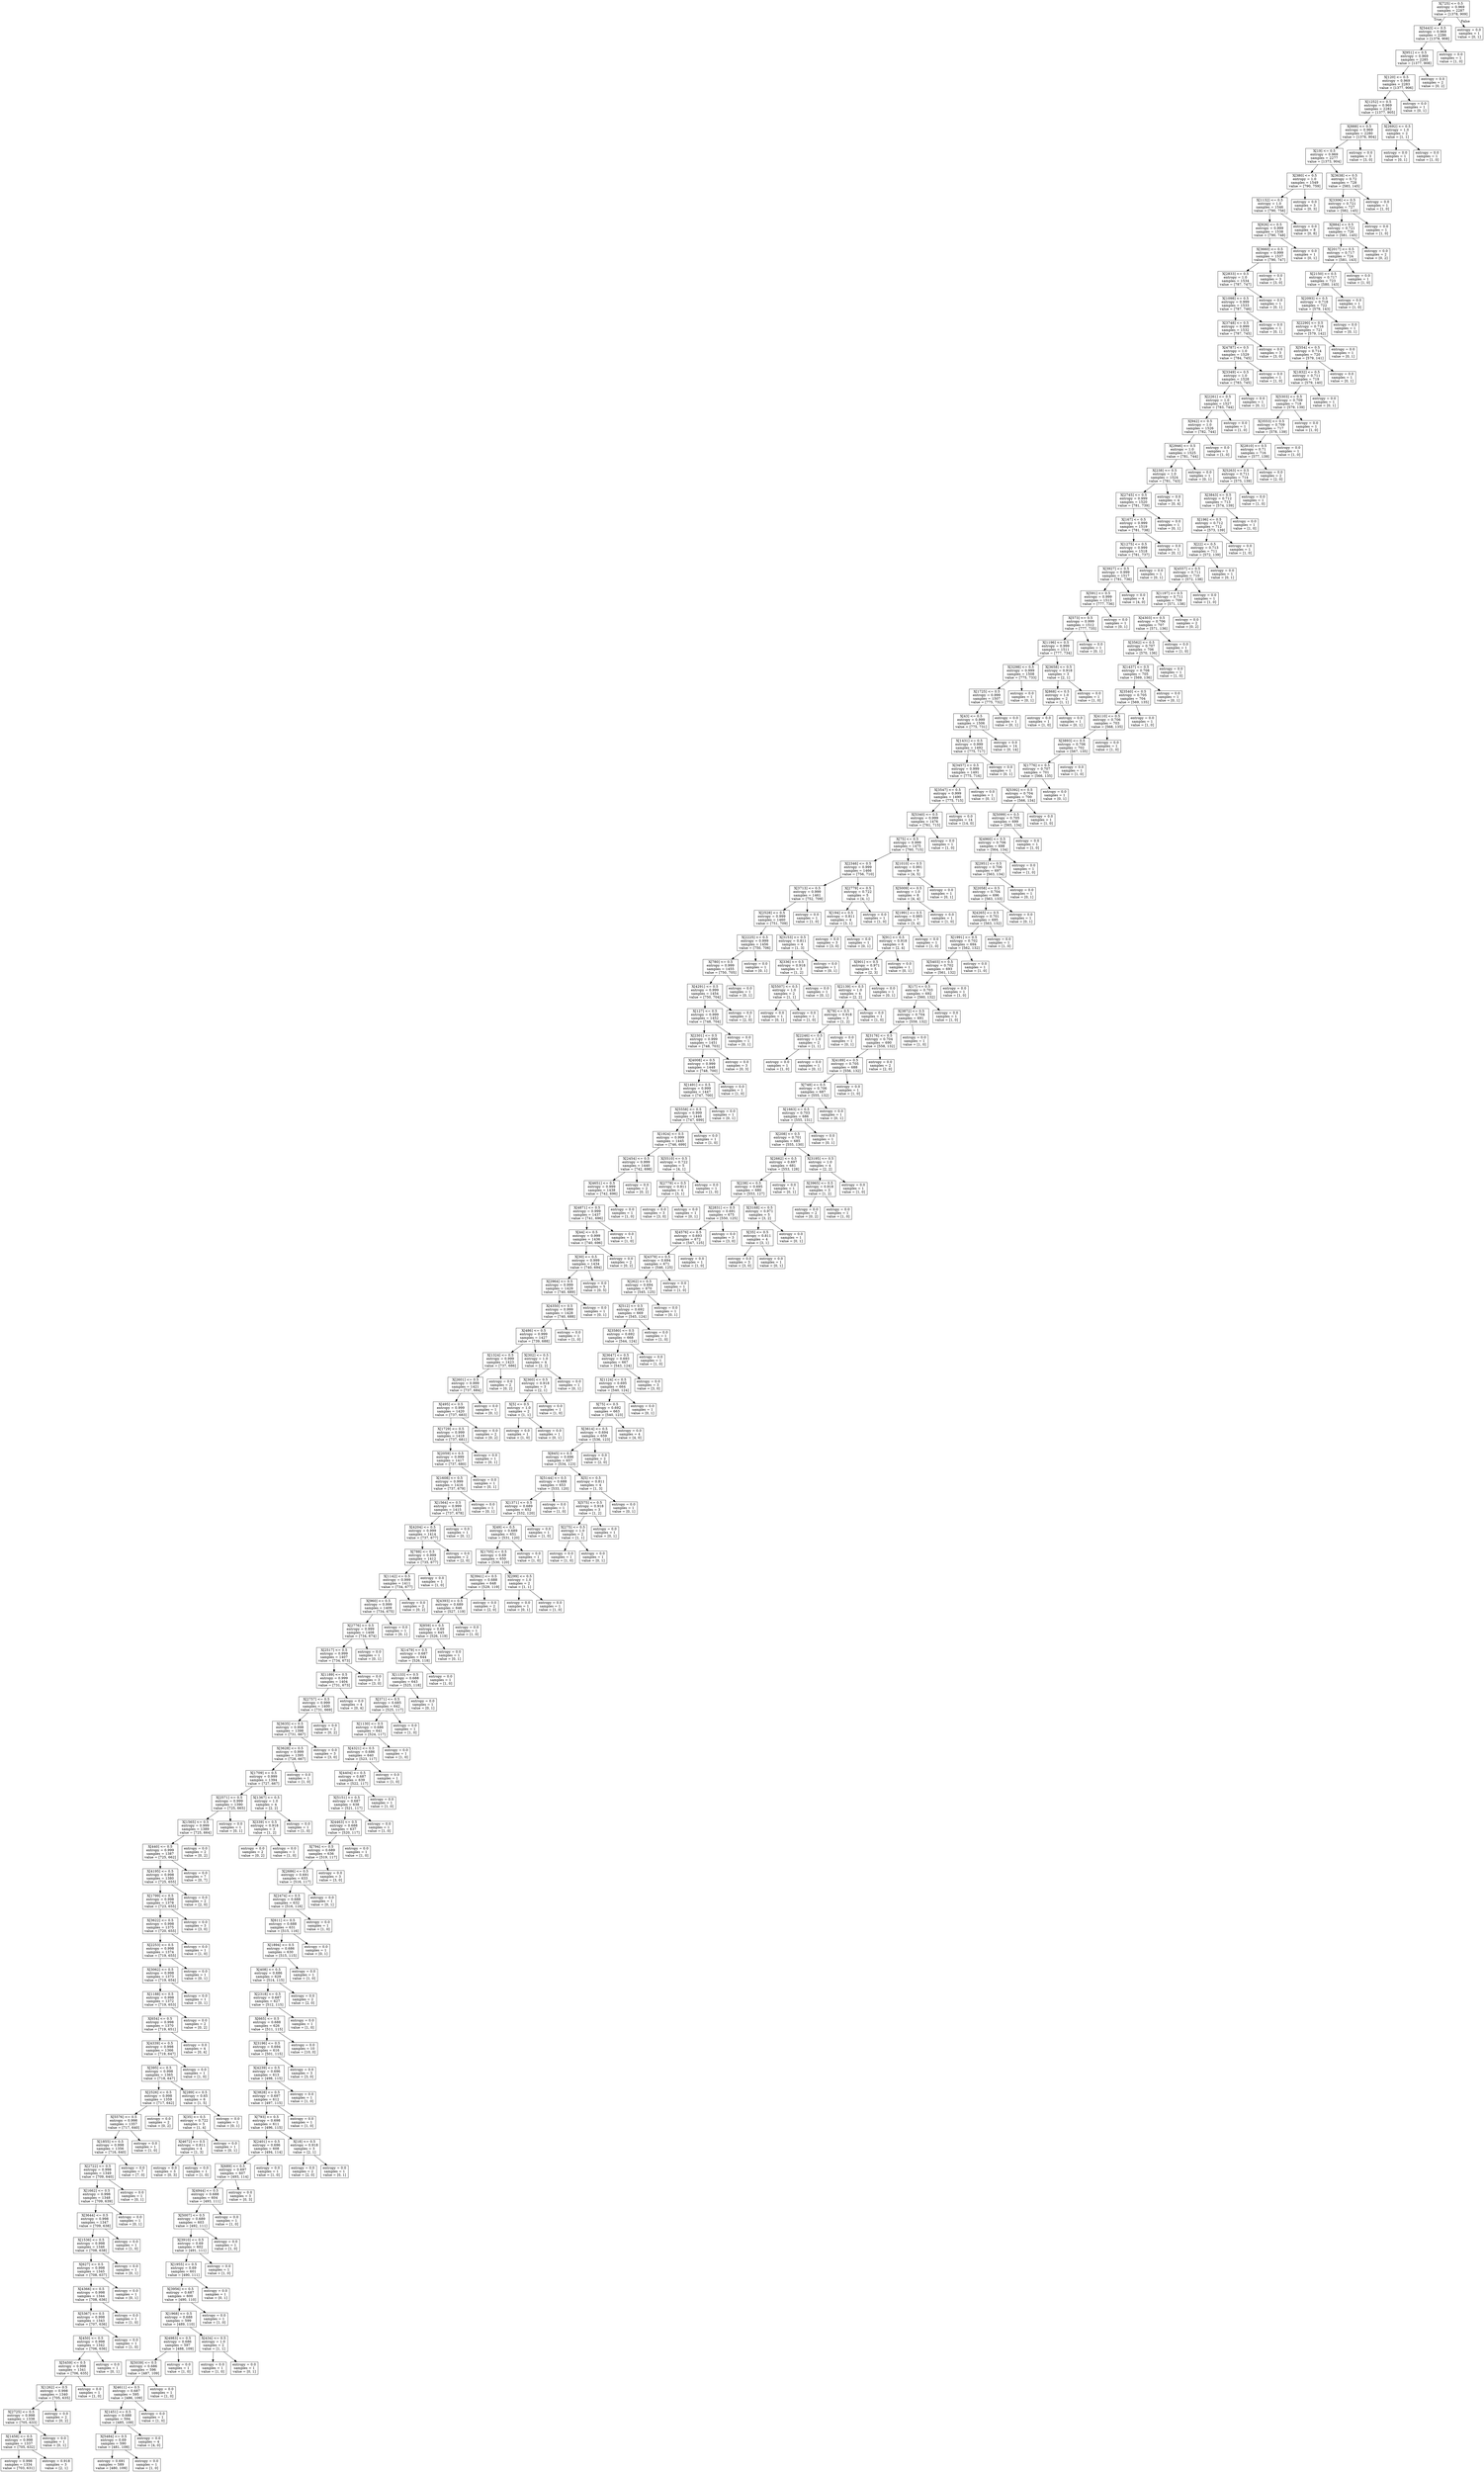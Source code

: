 digraph Tree {
node [shape=box] ;
0 [label="X[725] <= 0.5\nentropy = 0.969\nsamples = 2287\nvalue = [1378, 909]"] ;
1 [label="X[5443] <= 0.5\nentropy = 0.969\nsamples = 2286\nvalue = [1378, 908]"] ;
0 -> 1 [labeldistance=2.5, labelangle=45, headlabel="True"] ;
2 [label="X[951] <= 0.5\nentropy = 0.969\nsamples = 2285\nvalue = [1377, 908]"] ;
1 -> 2 ;
3 [label="X[120] <= 0.5\nentropy = 0.969\nsamples = 2283\nvalue = [1377, 906]"] ;
2 -> 3 ;
4 [label="X[1252] <= 0.5\nentropy = 0.969\nsamples = 2282\nvalue = [1377, 905]"] ;
3 -> 4 ;
5 [label="X[888] <= 0.5\nentropy = 0.969\nsamples = 2280\nvalue = [1376, 904]"] ;
4 -> 5 ;
6 [label="X[19] <= 0.5\nentropy = 0.969\nsamples = 2277\nvalue = [1373, 904]"] ;
5 -> 6 ;
7 [label="X[380] <= 0.5\nentropy = 1.0\nsamples = 1549\nvalue = [790, 759]"] ;
6 -> 7 ;
8 [label="X[1132] <= 0.5\nentropy = 1.0\nsamples = 1546\nvalue = [790, 756]"] ;
7 -> 8 ;
9 [label="X[926] <= 0.5\nentropy = 0.999\nsamples = 1538\nvalue = [790, 748]"] ;
8 -> 9 ;
10 [label="X[3660] <= 0.5\nentropy = 0.999\nsamples = 1537\nvalue = [790, 747]"] ;
9 -> 10 ;
11 [label="X[2833] <= 0.5\nentropy = 1.0\nsamples = 1534\nvalue = [787, 747]"] ;
10 -> 11 ;
12 [label="X[1098] <= 0.5\nentropy = 0.999\nsamples = 1533\nvalue = [787, 746]"] ;
11 -> 12 ;
13 [label="X[3748] <= 0.5\nentropy = 0.999\nsamples = 1532\nvalue = [787, 745]"] ;
12 -> 13 ;
14 [label="X[4787] <= 0.5\nentropy = 1.0\nsamples = 1529\nvalue = [784, 745]"] ;
13 -> 14 ;
15 [label="X[3349] <= 0.5\nentropy = 1.0\nsamples = 1528\nvalue = [783, 745]"] ;
14 -> 15 ;
16 [label="X[2261] <= 0.5\nentropy = 1.0\nsamples = 1527\nvalue = [783, 744]"] ;
15 -> 16 ;
17 [label="X[942] <= 0.5\nentropy = 1.0\nsamples = 1526\nvalue = [782, 744]"] ;
16 -> 17 ;
18 [label="X[2946] <= 0.5\nentropy = 1.0\nsamples = 1525\nvalue = [781, 744]"] ;
17 -> 18 ;
19 [label="X[238] <= 0.5\nentropy = 1.0\nsamples = 1524\nvalue = [781, 743]"] ;
18 -> 19 ;
20 [label="X[2745] <= 0.5\nentropy = 0.999\nsamples = 1520\nvalue = [781, 739]"] ;
19 -> 20 ;
21 [label="X[167] <= 0.5\nentropy = 0.999\nsamples = 1519\nvalue = [781, 738]"] ;
20 -> 21 ;
22 [label="X[1275] <= 0.5\nentropy = 0.999\nsamples = 1518\nvalue = [781, 737]"] ;
21 -> 22 ;
23 [label="X[3927] <= 0.5\nentropy = 0.999\nsamples = 1517\nvalue = [781, 736]"] ;
22 -> 23 ;
24 [label="X[591] <= 0.5\nentropy = 0.999\nsamples = 1513\nvalue = [777, 736]"] ;
23 -> 24 ;
25 [label="X[573] <= 0.5\nentropy = 0.999\nsamples = 1512\nvalue = [777, 735]"] ;
24 -> 25 ;
26 [label="X[1196] <= 0.5\nentropy = 0.999\nsamples = 1511\nvalue = [777, 734]"] ;
25 -> 26 ;
27 [label="X[3298] <= 0.5\nentropy = 0.999\nsamples = 1508\nvalue = [775, 733]"] ;
26 -> 27 ;
28 [label="X[1725] <= 0.5\nentropy = 0.999\nsamples = 1507\nvalue = [775, 732]"] ;
27 -> 28 ;
29 [label="X[43] <= 0.5\nentropy = 0.999\nsamples = 1506\nvalue = [775, 731]"] ;
28 -> 29 ;
30 [label="X[1431] <= 0.5\nentropy = 0.999\nsamples = 1492\nvalue = [775, 717]"] ;
29 -> 30 ;
31 [label="X[3457] <= 0.5\nentropy = 0.999\nsamples = 1491\nvalue = [775, 716]"] ;
30 -> 31 ;
32 [label="X[3547] <= 0.5\nentropy = 0.999\nsamples = 1490\nvalue = [775, 715]"] ;
31 -> 32 ;
33 [label="X[5340] <= 0.5\nentropy = 0.999\nsamples = 1476\nvalue = [761, 715]"] ;
32 -> 33 ;
34 [label="X[75] <= 0.5\nentropy = 0.999\nsamples = 1475\nvalue = [760, 715]"] ;
33 -> 34 ;
35 [label="X[2346] <= 0.5\nentropy = 0.999\nsamples = 1466\nvalue = [756, 710]"] ;
34 -> 35 ;
36 [label="X[3713] <= 0.5\nentropy = 0.999\nsamples = 1461\nvalue = [752, 709]"] ;
35 -> 36 ;
37 [label="X[2528] <= 0.5\nentropy = 0.999\nsamples = 1460\nvalue = [751, 709]"] ;
36 -> 37 ;
38 [label="X[2225] <= 0.5\nentropy = 0.999\nsamples = 1456\nvalue = [750, 706]"] ;
37 -> 38 ;
39 [label="X[780] <= 0.5\nentropy = 0.999\nsamples = 1455\nvalue = [750, 705]"] ;
38 -> 39 ;
40 [label="X[4291] <= 0.5\nentropy = 0.999\nsamples = 1454\nvalue = [750, 704]"] ;
39 -> 40 ;
41 [label="X[127] <= 0.5\nentropy = 0.999\nsamples = 1452\nvalue = [748, 704]"] ;
40 -> 41 ;
42 [label="X[2301] <= 0.5\nentropy = 0.999\nsamples = 1451\nvalue = [748, 703]"] ;
41 -> 42 ;
43 [label="X[4008] <= 0.5\nentropy = 0.999\nsamples = 1448\nvalue = [748, 700]"] ;
42 -> 43 ;
44 [label="X[1491] <= 0.5\nentropy = 0.999\nsamples = 1447\nvalue = [747, 700]"] ;
43 -> 44 ;
45 [label="X[5558] <= 0.5\nentropy = 0.999\nsamples = 1446\nvalue = [747, 699]"] ;
44 -> 45 ;
46 [label="X[1924] <= 0.5\nentropy = 0.999\nsamples = 1445\nvalue = [746, 699]"] ;
45 -> 46 ;
47 [label="X[2454] <= 0.5\nentropy = 0.999\nsamples = 1440\nvalue = [742, 698]"] ;
46 -> 47 ;
48 [label="X[4651] <= 0.5\nentropy = 0.999\nsamples = 1438\nvalue = [742, 696]"] ;
47 -> 48 ;
49 [label="X[4871] <= 0.5\nentropy = 0.999\nsamples = 1437\nvalue = [741, 696]"] ;
48 -> 49 ;
50 [label="X[44] <= 0.5\nentropy = 0.999\nsamples = 1436\nvalue = [740, 696]"] ;
49 -> 50 ;
51 [label="X[30] <= 0.5\nentropy = 0.999\nsamples = 1434\nvalue = [740, 694]"] ;
50 -> 51 ;
52 [label="X[2964] <= 0.5\nentropy = 0.999\nsamples = 1429\nvalue = [740, 689]"] ;
51 -> 52 ;
53 [label="X[4350] <= 0.5\nentropy = 0.999\nsamples = 1428\nvalue = [740, 688]"] ;
52 -> 53 ;
54 [label="X[486] <= 0.5\nentropy = 0.999\nsamples = 1427\nvalue = [739, 688]"] ;
53 -> 54 ;
55 [label="X[1324] <= 0.5\nentropy = 0.999\nsamples = 1423\nvalue = [737, 686]"] ;
54 -> 55 ;
56 [label="X[2601] <= 0.5\nentropy = 0.999\nsamples = 1421\nvalue = [737, 684]"] ;
55 -> 56 ;
57 [label="X[495] <= 0.5\nentropy = 0.999\nsamples = 1420\nvalue = [737, 683]"] ;
56 -> 57 ;
58 [label="X[1729] <= 0.5\nentropy = 0.999\nsamples = 1418\nvalue = [737, 681]"] ;
57 -> 58 ;
59 [label="X[2059] <= 0.5\nentropy = 0.999\nsamples = 1417\nvalue = [737, 680]"] ;
58 -> 59 ;
60 [label="X[1608] <= 0.5\nentropy = 0.999\nsamples = 1416\nvalue = [737, 679]"] ;
59 -> 60 ;
61 [label="X[1564] <= 0.5\nentropy = 0.999\nsamples = 1415\nvalue = [737, 678]"] ;
60 -> 61 ;
62 [label="X[4204] <= 0.5\nentropy = 0.999\nsamples = 1414\nvalue = [737, 677]"] ;
61 -> 62 ;
63 [label="X[788] <= 0.5\nentropy = 0.999\nsamples = 1412\nvalue = [735, 677]"] ;
62 -> 63 ;
64 [label="X[1142] <= 0.5\nentropy = 0.999\nsamples = 1411\nvalue = [734, 677]"] ;
63 -> 64 ;
65 [label="X[960] <= 0.5\nentropy = 0.999\nsamples = 1409\nvalue = [734, 675]"] ;
64 -> 65 ;
66 [label="X[2776] <= 0.5\nentropy = 0.999\nsamples = 1408\nvalue = [734, 674]"] ;
65 -> 66 ;
67 [label="X[2517] <= 0.5\nentropy = 0.999\nsamples = 1407\nvalue = [734, 673]"] ;
66 -> 67 ;
68 [label="X[1189] <= 0.5\nentropy = 0.999\nsamples = 1404\nvalue = [731, 673]"] ;
67 -> 68 ;
69 [label="X[2757] <= 0.5\nentropy = 0.999\nsamples = 1400\nvalue = [731, 669]"] ;
68 -> 69 ;
70 [label="X[3635] <= 0.5\nentropy = 0.998\nsamples = 1398\nvalue = [731, 667]"] ;
69 -> 70 ;
71 [label="X[3628] <= 0.5\nentropy = 0.999\nsamples = 1395\nvalue = [728, 667]"] ;
70 -> 71 ;
72 [label="X[1709] <= 0.5\nentropy = 0.999\nsamples = 1394\nvalue = [727, 667]"] ;
71 -> 72 ;
73 [label="X[2571] <= 0.5\nentropy = 0.999\nsamples = 1390\nvalue = [725, 665]"] ;
72 -> 73 ;
74 [label="X[1565] <= 0.5\nentropy = 0.999\nsamples = 1389\nvalue = [725, 664]"] ;
73 -> 74 ;
75 [label="X[440] <= 0.5\nentropy = 0.999\nsamples = 1387\nvalue = [725, 662]"] ;
74 -> 75 ;
76 [label="X[4195] <= 0.5\nentropy = 0.998\nsamples = 1380\nvalue = [725, 655]"] ;
75 -> 76 ;
77 [label="X[1799] <= 0.5\nentropy = 0.998\nsamples = 1378\nvalue = [723, 655]"] ;
76 -> 77 ;
78 [label="X[3622] <= 0.5\nentropy = 0.998\nsamples = 1375\nvalue = [720, 655]"] ;
77 -> 78 ;
79 [label="X[2253] <= 0.5\nentropy = 0.998\nsamples = 1374\nvalue = [719, 655]"] ;
78 -> 79 ;
80 [label="X[3062] <= 0.5\nentropy = 0.998\nsamples = 1373\nvalue = [719, 654]"] ;
79 -> 80 ;
81 [label="X[1188] <= 0.5\nentropy = 0.998\nsamples = 1372\nvalue = [719, 653]"] ;
80 -> 81 ;
82 [label="X[654] <= 0.5\nentropy = 0.998\nsamples = 1370\nvalue = [719, 651]"] ;
81 -> 82 ;
83 [label="X[4339] <= 0.5\nentropy = 0.998\nsamples = 1366\nvalue = [719, 647]"] ;
82 -> 83 ;
84 [label="X[395] <= 0.5\nentropy = 0.998\nsamples = 1365\nvalue = [718, 647]"] ;
83 -> 84 ;
85 [label="X[2526] <= 0.5\nentropy = 0.998\nsamples = 1359\nvalue = [717, 642]"] ;
84 -> 85 ;
86 [label="X[5576] <= 0.5\nentropy = 0.998\nsamples = 1357\nvalue = [717, 640]"] ;
85 -> 86 ;
87 [label="X[1855] <= 0.5\nentropy = 0.998\nsamples = 1356\nvalue = [716, 640]"] ;
86 -> 87 ;
88 [label="X[2722] <= 0.5\nentropy = 0.998\nsamples = 1349\nvalue = [709, 640]"] ;
87 -> 88 ;
89 [label="X[1662] <= 0.5\nentropy = 0.998\nsamples = 1348\nvalue = [709, 639]"] ;
88 -> 89 ;
90 [label="X[3644] <= 0.5\nentropy = 0.998\nsamples = 1347\nvalue = [709, 638]"] ;
89 -> 90 ;
91 [label="X[1536] <= 0.5\nentropy = 0.998\nsamples = 1346\nvalue = [708, 638]"] ;
90 -> 91 ;
92 [label="X[627] <= 0.5\nentropy = 0.998\nsamples = 1345\nvalue = [708, 637]"] ;
91 -> 92 ;
93 [label="X[4366] <= 0.5\nentropy = 0.998\nsamples = 1344\nvalue = [708, 636]"] ;
92 -> 93 ;
94 [label="X[5367] <= 0.5\nentropy = 0.998\nsamples = 1343\nvalue = [707, 636]"] ;
93 -> 94 ;
95 [label="X[450] <= 0.5\nentropy = 0.998\nsamples = 1342\nvalue = [706, 636]"] ;
94 -> 95 ;
96 [label="X[5459] <= 0.5\nentropy = 0.998\nsamples = 1341\nvalue = [706, 635]"] ;
95 -> 96 ;
97 [label="X[1262] <= 0.5\nentropy = 0.998\nsamples = 1340\nvalue = [705, 635]"] ;
96 -> 97 ;
98 [label="X[2725] <= 0.5\nentropy = 0.998\nsamples = 1338\nvalue = [705, 633]"] ;
97 -> 98 ;
99 [label="X[1458] <= 0.5\nentropy = 0.998\nsamples = 1337\nvalue = [705, 632]"] ;
98 -> 99 ;
100 [label="entropy = 0.998\nsamples = 1334\nvalue = [703, 631]"] ;
99 -> 100 ;
101 [label="entropy = 0.918\nsamples = 3\nvalue = [2, 1]"] ;
99 -> 101 ;
102 [label="entropy = 0.0\nsamples = 1\nvalue = [0, 1]"] ;
98 -> 102 ;
103 [label="entropy = 0.0\nsamples = 2\nvalue = [0, 2]"] ;
97 -> 103 ;
104 [label="entropy = 0.0\nsamples = 1\nvalue = [1, 0]"] ;
96 -> 104 ;
105 [label="entropy = 0.0\nsamples = 1\nvalue = [0, 1]"] ;
95 -> 105 ;
106 [label="entropy = 0.0\nsamples = 1\nvalue = [1, 0]"] ;
94 -> 106 ;
107 [label="entropy = 0.0\nsamples = 1\nvalue = [1, 0]"] ;
93 -> 107 ;
108 [label="entropy = 0.0\nsamples = 1\nvalue = [0, 1]"] ;
92 -> 108 ;
109 [label="entropy = 0.0\nsamples = 1\nvalue = [0, 1]"] ;
91 -> 109 ;
110 [label="entropy = 0.0\nsamples = 1\nvalue = [1, 0]"] ;
90 -> 110 ;
111 [label="entropy = 0.0\nsamples = 1\nvalue = [0, 1]"] ;
89 -> 111 ;
112 [label="entropy = 0.0\nsamples = 1\nvalue = [0, 1]"] ;
88 -> 112 ;
113 [label="entropy = 0.0\nsamples = 7\nvalue = [7, 0]"] ;
87 -> 113 ;
114 [label="entropy = 0.0\nsamples = 1\nvalue = [1, 0]"] ;
86 -> 114 ;
115 [label="entropy = 0.0\nsamples = 2\nvalue = [0, 2]"] ;
85 -> 115 ;
116 [label="X[289] <= 0.5\nentropy = 0.65\nsamples = 6\nvalue = [1, 5]"] ;
84 -> 116 ;
117 [label="X[35] <= 0.5\nentropy = 0.722\nsamples = 5\nvalue = [1, 4]"] ;
116 -> 117 ;
118 [label="X[4672] <= 0.5\nentropy = 0.811\nsamples = 4\nvalue = [1, 3]"] ;
117 -> 118 ;
119 [label="entropy = 0.0\nsamples = 3\nvalue = [0, 3]"] ;
118 -> 119 ;
120 [label="entropy = 0.0\nsamples = 1\nvalue = [1, 0]"] ;
118 -> 120 ;
121 [label="entropy = 0.0\nsamples = 1\nvalue = [0, 1]"] ;
117 -> 121 ;
122 [label="entropy = 0.0\nsamples = 1\nvalue = [0, 1]"] ;
116 -> 122 ;
123 [label="entropy = 0.0\nsamples = 1\nvalue = [1, 0]"] ;
83 -> 123 ;
124 [label="entropy = 0.0\nsamples = 4\nvalue = [0, 4]"] ;
82 -> 124 ;
125 [label="entropy = 0.0\nsamples = 2\nvalue = [0, 2]"] ;
81 -> 125 ;
126 [label="entropy = 0.0\nsamples = 1\nvalue = [0, 1]"] ;
80 -> 126 ;
127 [label="entropy = 0.0\nsamples = 1\nvalue = [0, 1]"] ;
79 -> 127 ;
128 [label="entropy = 0.0\nsamples = 1\nvalue = [1, 0]"] ;
78 -> 128 ;
129 [label="entropy = 0.0\nsamples = 3\nvalue = [3, 0]"] ;
77 -> 129 ;
130 [label="entropy = 0.0\nsamples = 2\nvalue = [2, 0]"] ;
76 -> 130 ;
131 [label="entropy = 0.0\nsamples = 7\nvalue = [0, 7]"] ;
75 -> 131 ;
132 [label="entropy = 0.0\nsamples = 2\nvalue = [0, 2]"] ;
74 -> 132 ;
133 [label="entropy = 0.0\nsamples = 1\nvalue = [0, 1]"] ;
73 -> 133 ;
134 [label="X[1367] <= 0.5\nentropy = 1.0\nsamples = 4\nvalue = [2, 2]"] ;
72 -> 134 ;
135 [label="X[339] <= 0.5\nentropy = 0.918\nsamples = 3\nvalue = [1, 2]"] ;
134 -> 135 ;
136 [label="entropy = 0.0\nsamples = 2\nvalue = [0, 2]"] ;
135 -> 136 ;
137 [label="entropy = 0.0\nsamples = 1\nvalue = [1, 0]"] ;
135 -> 137 ;
138 [label="entropy = 0.0\nsamples = 1\nvalue = [1, 0]"] ;
134 -> 138 ;
139 [label="entropy = 0.0\nsamples = 1\nvalue = [1, 0]"] ;
71 -> 139 ;
140 [label="entropy = 0.0\nsamples = 3\nvalue = [3, 0]"] ;
70 -> 140 ;
141 [label="entropy = 0.0\nsamples = 2\nvalue = [0, 2]"] ;
69 -> 141 ;
142 [label="entropy = 0.0\nsamples = 4\nvalue = [0, 4]"] ;
68 -> 142 ;
143 [label="entropy = 0.0\nsamples = 3\nvalue = [3, 0]"] ;
67 -> 143 ;
144 [label="entropy = 0.0\nsamples = 1\nvalue = [0, 1]"] ;
66 -> 144 ;
145 [label="entropy = 0.0\nsamples = 1\nvalue = [0, 1]"] ;
65 -> 145 ;
146 [label="entropy = 0.0\nsamples = 2\nvalue = [0, 2]"] ;
64 -> 146 ;
147 [label="entropy = 0.0\nsamples = 1\nvalue = [1, 0]"] ;
63 -> 147 ;
148 [label="entropy = 0.0\nsamples = 2\nvalue = [2, 0]"] ;
62 -> 148 ;
149 [label="entropy = 0.0\nsamples = 1\nvalue = [0, 1]"] ;
61 -> 149 ;
150 [label="entropy = 0.0\nsamples = 1\nvalue = [0, 1]"] ;
60 -> 150 ;
151 [label="entropy = 0.0\nsamples = 1\nvalue = [0, 1]"] ;
59 -> 151 ;
152 [label="entropy = 0.0\nsamples = 1\nvalue = [0, 1]"] ;
58 -> 152 ;
153 [label="entropy = 0.0\nsamples = 2\nvalue = [0, 2]"] ;
57 -> 153 ;
154 [label="entropy = 0.0\nsamples = 1\nvalue = [0, 1]"] ;
56 -> 154 ;
155 [label="entropy = 0.0\nsamples = 2\nvalue = [0, 2]"] ;
55 -> 155 ;
156 [label="X[302] <= 0.5\nentropy = 1.0\nsamples = 4\nvalue = [2, 2]"] ;
54 -> 156 ;
157 [label="X[360] <= 0.5\nentropy = 0.918\nsamples = 3\nvalue = [2, 1]"] ;
156 -> 157 ;
158 [label="X[5] <= 0.5\nentropy = 1.0\nsamples = 2\nvalue = [1, 1]"] ;
157 -> 158 ;
159 [label="entropy = 0.0\nsamples = 1\nvalue = [1, 0]"] ;
158 -> 159 ;
160 [label="entropy = 0.0\nsamples = 1\nvalue = [0, 1]"] ;
158 -> 160 ;
161 [label="entropy = 0.0\nsamples = 1\nvalue = [1, 0]"] ;
157 -> 161 ;
162 [label="entropy = 0.0\nsamples = 1\nvalue = [0, 1]"] ;
156 -> 162 ;
163 [label="entropy = 0.0\nsamples = 1\nvalue = [1, 0]"] ;
53 -> 163 ;
164 [label="entropy = 0.0\nsamples = 1\nvalue = [0, 1]"] ;
52 -> 164 ;
165 [label="entropy = 0.0\nsamples = 5\nvalue = [0, 5]"] ;
51 -> 165 ;
166 [label="entropy = 0.0\nsamples = 2\nvalue = [0, 2]"] ;
50 -> 166 ;
167 [label="entropy = 0.0\nsamples = 1\nvalue = [1, 0]"] ;
49 -> 167 ;
168 [label="entropy = 0.0\nsamples = 1\nvalue = [1, 0]"] ;
48 -> 168 ;
169 [label="entropy = 0.0\nsamples = 2\nvalue = [0, 2]"] ;
47 -> 169 ;
170 [label="X[5510] <= 0.5\nentropy = 0.722\nsamples = 5\nvalue = [4, 1]"] ;
46 -> 170 ;
171 [label="X[2779] <= 0.5\nentropy = 0.811\nsamples = 4\nvalue = [3, 1]"] ;
170 -> 171 ;
172 [label="entropy = 0.0\nsamples = 3\nvalue = [3, 0]"] ;
171 -> 172 ;
173 [label="entropy = 0.0\nsamples = 1\nvalue = [0, 1]"] ;
171 -> 173 ;
174 [label="entropy = 0.0\nsamples = 1\nvalue = [1, 0]"] ;
170 -> 174 ;
175 [label="entropy = 0.0\nsamples = 1\nvalue = [1, 0]"] ;
45 -> 175 ;
176 [label="entropy = 0.0\nsamples = 1\nvalue = [0, 1]"] ;
44 -> 176 ;
177 [label="entropy = 0.0\nsamples = 1\nvalue = [1, 0]"] ;
43 -> 177 ;
178 [label="entropy = 0.0\nsamples = 3\nvalue = [0, 3]"] ;
42 -> 178 ;
179 [label="entropy = 0.0\nsamples = 1\nvalue = [0, 1]"] ;
41 -> 179 ;
180 [label="entropy = 0.0\nsamples = 2\nvalue = [2, 0]"] ;
40 -> 180 ;
181 [label="entropy = 0.0\nsamples = 1\nvalue = [0, 1]"] ;
39 -> 181 ;
182 [label="entropy = 0.0\nsamples = 1\nvalue = [0, 1]"] ;
38 -> 182 ;
183 [label="X[3153] <= 0.5\nentropy = 0.811\nsamples = 4\nvalue = [1, 3]"] ;
37 -> 183 ;
184 [label="X[336] <= 0.5\nentropy = 0.918\nsamples = 3\nvalue = [1, 2]"] ;
183 -> 184 ;
185 [label="X[5507] <= 0.5\nentropy = 1.0\nsamples = 2\nvalue = [1, 1]"] ;
184 -> 185 ;
186 [label="entropy = 0.0\nsamples = 1\nvalue = [0, 1]"] ;
185 -> 186 ;
187 [label="entropy = 0.0\nsamples = 1\nvalue = [1, 0]"] ;
185 -> 187 ;
188 [label="entropy = 0.0\nsamples = 1\nvalue = [0, 1]"] ;
184 -> 188 ;
189 [label="entropy = 0.0\nsamples = 1\nvalue = [0, 1]"] ;
183 -> 189 ;
190 [label="entropy = 0.0\nsamples = 1\nvalue = [1, 0]"] ;
36 -> 190 ;
191 [label="X[2779] <= 0.5\nentropy = 0.722\nsamples = 5\nvalue = [4, 1]"] ;
35 -> 191 ;
192 [label="X[194] <= 0.5\nentropy = 0.811\nsamples = 4\nvalue = [3, 1]"] ;
191 -> 192 ;
193 [label="entropy = 0.0\nsamples = 3\nvalue = [3, 0]"] ;
192 -> 193 ;
194 [label="entropy = 0.0\nsamples = 1\nvalue = [0, 1]"] ;
192 -> 194 ;
195 [label="entropy = 0.0\nsamples = 1\nvalue = [1, 0]"] ;
191 -> 195 ;
196 [label="X[1010] <= 0.5\nentropy = 0.991\nsamples = 9\nvalue = [4, 5]"] ;
34 -> 196 ;
197 [label="X[5009] <= 0.5\nentropy = 1.0\nsamples = 8\nvalue = [4, 4]"] ;
196 -> 197 ;
198 [label="X[1991] <= 0.5\nentropy = 0.985\nsamples = 7\nvalue = [3, 4]"] ;
197 -> 198 ;
199 [label="X[91] <= 0.5\nentropy = 0.918\nsamples = 6\nvalue = [2, 4]"] ;
198 -> 199 ;
200 [label="X[901] <= 0.5\nentropy = 0.971\nsamples = 5\nvalue = [2, 3]"] ;
199 -> 200 ;
201 [label="X[2139] <= 0.5\nentropy = 1.0\nsamples = 4\nvalue = [2, 2]"] ;
200 -> 201 ;
202 [label="X[79] <= 0.5\nentropy = 0.918\nsamples = 3\nvalue = [1, 2]"] ;
201 -> 202 ;
203 [label="X[2246] <= 0.5\nentropy = 1.0\nsamples = 2\nvalue = [1, 1]"] ;
202 -> 203 ;
204 [label="entropy = 0.0\nsamples = 1\nvalue = [1, 0]"] ;
203 -> 204 ;
205 [label="entropy = 0.0\nsamples = 1\nvalue = [0, 1]"] ;
203 -> 205 ;
206 [label="entropy = 0.0\nsamples = 1\nvalue = [0, 1]"] ;
202 -> 206 ;
207 [label="entropy = 0.0\nsamples = 1\nvalue = [1, 0]"] ;
201 -> 207 ;
208 [label="entropy = 0.0\nsamples = 1\nvalue = [0, 1]"] ;
200 -> 208 ;
209 [label="entropy = 0.0\nsamples = 1\nvalue = [0, 1]"] ;
199 -> 209 ;
210 [label="entropy = 0.0\nsamples = 1\nvalue = [1, 0]"] ;
198 -> 210 ;
211 [label="entropy = 0.0\nsamples = 1\nvalue = [1, 0]"] ;
197 -> 211 ;
212 [label="entropy = 0.0\nsamples = 1\nvalue = [0, 1]"] ;
196 -> 212 ;
213 [label="entropy = 0.0\nsamples = 1\nvalue = [1, 0]"] ;
33 -> 213 ;
214 [label="entropy = 0.0\nsamples = 14\nvalue = [14, 0]"] ;
32 -> 214 ;
215 [label="entropy = 0.0\nsamples = 1\nvalue = [0, 1]"] ;
31 -> 215 ;
216 [label="entropy = 0.0\nsamples = 1\nvalue = [0, 1]"] ;
30 -> 216 ;
217 [label="entropy = 0.0\nsamples = 14\nvalue = [0, 14]"] ;
29 -> 217 ;
218 [label="entropy = 0.0\nsamples = 1\nvalue = [0, 1]"] ;
28 -> 218 ;
219 [label="entropy = 0.0\nsamples = 1\nvalue = [0, 1]"] ;
27 -> 219 ;
220 [label="X[3658] <= 0.5\nentropy = 0.918\nsamples = 3\nvalue = [2, 1]"] ;
26 -> 220 ;
221 [label="X[868] <= 0.5\nentropy = 1.0\nsamples = 2\nvalue = [1, 1]"] ;
220 -> 221 ;
222 [label="entropy = 0.0\nsamples = 1\nvalue = [1, 0]"] ;
221 -> 222 ;
223 [label="entropy = 0.0\nsamples = 1\nvalue = [0, 1]"] ;
221 -> 223 ;
224 [label="entropy = 0.0\nsamples = 1\nvalue = [1, 0]"] ;
220 -> 224 ;
225 [label="entropy = 0.0\nsamples = 1\nvalue = [0, 1]"] ;
25 -> 225 ;
226 [label="entropy = 0.0\nsamples = 1\nvalue = [0, 1]"] ;
24 -> 226 ;
227 [label="entropy = 0.0\nsamples = 4\nvalue = [4, 0]"] ;
23 -> 227 ;
228 [label="entropy = 0.0\nsamples = 1\nvalue = [0, 1]"] ;
22 -> 228 ;
229 [label="entropy = 0.0\nsamples = 1\nvalue = [0, 1]"] ;
21 -> 229 ;
230 [label="entropy = 0.0\nsamples = 1\nvalue = [0, 1]"] ;
20 -> 230 ;
231 [label="entropy = 0.0\nsamples = 4\nvalue = [0, 4]"] ;
19 -> 231 ;
232 [label="entropy = 0.0\nsamples = 1\nvalue = [0, 1]"] ;
18 -> 232 ;
233 [label="entropy = 0.0\nsamples = 1\nvalue = [1, 0]"] ;
17 -> 233 ;
234 [label="entropy = 0.0\nsamples = 1\nvalue = [1, 0]"] ;
16 -> 234 ;
235 [label="entropy = 0.0\nsamples = 1\nvalue = [0, 1]"] ;
15 -> 235 ;
236 [label="entropy = 0.0\nsamples = 1\nvalue = [1, 0]"] ;
14 -> 236 ;
237 [label="entropy = 0.0\nsamples = 3\nvalue = [3, 0]"] ;
13 -> 237 ;
238 [label="entropy = 0.0\nsamples = 1\nvalue = [0, 1]"] ;
12 -> 238 ;
239 [label="entropy = 0.0\nsamples = 1\nvalue = [0, 1]"] ;
11 -> 239 ;
240 [label="entropy = 0.0\nsamples = 3\nvalue = [3, 0]"] ;
10 -> 240 ;
241 [label="entropy = 0.0\nsamples = 1\nvalue = [0, 1]"] ;
9 -> 241 ;
242 [label="entropy = 0.0\nsamples = 8\nvalue = [0, 8]"] ;
8 -> 242 ;
243 [label="entropy = 0.0\nsamples = 3\nvalue = [0, 3]"] ;
7 -> 243 ;
244 [label="X[3638] <= 0.5\nentropy = 0.72\nsamples = 728\nvalue = [583, 145]"] ;
6 -> 244 ;
245 [label="X[3306] <= 0.5\nentropy = 0.721\nsamples = 727\nvalue = [582, 145]"] ;
244 -> 245 ;
246 [label="X[884] <= 0.5\nentropy = 0.721\nsamples = 726\nvalue = [581, 145]"] ;
245 -> 246 ;
247 [label="X[2017] <= 0.5\nentropy = 0.717\nsamples = 724\nvalue = [581, 143]"] ;
246 -> 247 ;
248 [label="X[2150] <= 0.5\nentropy = 0.717\nsamples = 723\nvalue = [580, 143]"] ;
247 -> 248 ;
249 [label="X[2093] <= 0.5\nentropy = 0.718\nsamples = 722\nvalue = [579, 143]"] ;
248 -> 249 ;
250 [label="X[2290] <= 0.5\nentropy = 0.716\nsamples = 721\nvalue = [579, 142]"] ;
249 -> 250 ;
251 [label="X[554] <= 0.5\nentropy = 0.714\nsamples = 720\nvalue = [579, 141]"] ;
250 -> 251 ;
252 [label="X[1832] <= 0.5\nentropy = 0.711\nsamples = 719\nvalue = [579, 140]"] ;
251 -> 252 ;
253 [label="X[5303] <= 0.5\nentropy = 0.709\nsamples = 718\nvalue = [579, 139]"] ;
252 -> 253 ;
254 [label="X[3553] <= 0.5\nentropy = 0.709\nsamples = 717\nvalue = [578, 139]"] ;
253 -> 254 ;
255 [label="X[2810] <= 0.5\nentropy = 0.71\nsamples = 716\nvalue = [577, 139]"] ;
254 -> 255 ;
256 [label="X[5263] <= 0.5\nentropy = 0.711\nsamples = 714\nvalue = [575, 139]"] ;
255 -> 256 ;
257 [label="X[3843] <= 0.5\nentropy = 0.712\nsamples = 713\nvalue = [574, 139]"] ;
256 -> 257 ;
258 [label="X[196] <= 0.5\nentropy = 0.712\nsamples = 712\nvalue = [573, 139]"] ;
257 -> 258 ;
259 [label="X[22] <= 0.5\nentropy = 0.713\nsamples = 711\nvalue = [572, 139]"] ;
258 -> 259 ;
260 [label="X[4557] <= 0.5\nentropy = 0.711\nsamples = 710\nvalue = [572, 138]"] ;
259 -> 260 ;
261 [label="X[1197] <= 0.5\nentropy = 0.711\nsamples = 709\nvalue = [571, 138]"] ;
260 -> 261 ;
262 [label="X[4303] <= 0.5\nentropy = 0.706\nsamples = 707\nvalue = [571, 136]"] ;
261 -> 262 ;
263 [label="X[3562] <= 0.5\nentropy = 0.707\nsamples = 706\nvalue = [570, 136]"] ;
262 -> 263 ;
264 [label="X[1437] <= 0.5\nentropy = 0.708\nsamples = 705\nvalue = [569, 136]"] ;
263 -> 264 ;
265 [label="X[3540] <= 0.5\nentropy = 0.705\nsamples = 704\nvalue = [569, 135]"] ;
264 -> 265 ;
266 [label="X[4110] <= 0.5\nentropy = 0.706\nsamples = 703\nvalue = [568, 135]"] ;
265 -> 266 ;
267 [label="X[3893] <= 0.5\nentropy = 0.706\nsamples = 702\nvalue = [567, 135]"] ;
266 -> 267 ;
268 [label="X[1776] <= 0.5\nentropy = 0.707\nsamples = 701\nvalue = [566, 135]"] ;
267 -> 268 ;
269 [label="X[5392] <= 0.5\nentropy = 0.704\nsamples = 700\nvalue = [566, 134]"] ;
268 -> 269 ;
270 [label="X[5099] <= 0.5\nentropy = 0.705\nsamples = 699\nvalue = [565, 134]"] ;
269 -> 270 ;
271 [label="X[4960] <= 0.5\nentropy = 0.706\nsamples = 698\nvalue = [564, 134]"] ;
270 -> 271 ;
272 [label="X[2951] <= 0.5\nentropy = 0.706\nsamples = 697\nvalue = [563, 134]"] ;
271 -> 272 ;
273 [label="X[2058] <= 0.5\nentropy = 0.704\nsamples = 696\nvalue = [563, 133]"] ;
272 -> 273 ;
274 [label="X[4265] <= 0.5\nentropy = 0.701\nsamples = 695\nvalue = [563, 132]"] ;
273 -> 274 ;
275 [label="X[1991] <= 0.5\nentropy = 0.702\nsamples = 694\nvalue = [562, 132]"] ;
274 -> 275 ;
276 [label="X[5403] <= 0.5\nentropy = 0.702\nsamples = 693\nvalue = [561, 132]"] ;
275 -> 276 ;
277 [label="X[17] <= 0.5\nentropy = 0.703\nsamples = 692\nvalue = [560, 132]"] ;
276 -> 277 ;
278 [label="X[3872] <= 0.5\nentropy = 0.704\nsamples = 691\nvalue = [559, 132]"] ;
277 -> 278 ;
279 [label="X[3176] <= 0.5\nentropy = 0.704\nsamples = 690\nvalue = [558, 132]"] ;
278 -> 279 ;
280 [label="X[4189] <= 0.5\nentropy = 0.705\nsamples = 688\nvalue = [556, 132]"] ;
279 -> 280 ;
281 [label="X[748] <= 0.5\nentropy = 0.706\nsamples = 687\nvalue = [555, 132]"] ;
280 -> 281 ;
282 [label="X[1663] <= 0.5\nentropy = 0.703\nsamples = 686\nvalue = [555, 131]"] ;
281 -> 282 ;
283 [label="X[208] <= 0.5\nentropy = 0.701\nsamples = 685\nvalue = [555, 130]"] ;
282 -> 283 ;
284 [label="X[2662] <= 0.5\nentropy = 0.697\nsamples = 681\nvalue = [553, 128]"] ;
283 -> 284 ;
285 [label="X[238] <= 0.5\nentropy = 0.695\nsamples = 680\nvalue = [553, 127]"] ;
284 -> 285 ;
286 [label="X[2831] <= 0.5\nentropy = 0.691\nsamples = 675\nvalue = [550, 125]"] ;
285 -> 286 ;
287 [label="X[4576] <= 0.5\nentropy = 0.693\nsamples = 672\nvalue = [547, 125]"] ;
286 -> 287 ;
288 [label="X[4379] <= 0.5\nentropy = 0.694\nsamples = 671\nvalue = [546, 125]"] ;
287 -> 288 ;
289 [label="X[262] <= 0.5\nentropy = 0.694\nsamples = 670\nvalue = [545, 125]"] ;
288 -> 289 ;
290 [label="X[512] <= 0.5\nentropy = 0.692\nsamples = 669\nvalue = [545, 124]"] ;
289 -> 290 ;
291 [label="X[3580] <= 0.5\nentropy = 0.692\nsamples = 668\nvalue = [544, 124]"] ;
290 -> 291 ;
292 [label="X[3647] <= 0.5\nentropy = 0.693\nsamples = 667\nvalue = [543, 124]"] ;
291 -> 292 ;
293 [label="X[1124] <= 0.5\nentropy = 0.695\nsamples = 664\nvalue = [540, 124]"] ;
292 -> 293 ;
294 [label="X[75] <= 0.5\nentropy = 0.692\nsamples = 663\nvalue = [540, 123]"] ;
293 -> 294 ;
295 [label="X[3614] <= 0.5\nentropy = 0.694\nsamples = 659\nvalue = [536, 123]"] ;
294 -> 295 ;
296 [label="X[845] <= 0.5\nentropy = 0.696\nsamples = 657\nvalue = [534, 123]"] ;
295 -> 296 ;
297 [label="X[5144] <= 0.5\nentropy = 0.688\nsamples = 653\nvalue = [533, 120]"] ;
296 -> 297 ;
298 [label="X[1371] <= 0.5\nentropy = 0.689\nsamples = 652\nvalue = [532, 120]"] ;
297 -> 298 ;
299 [label="X[49] <= 0.5\nentropy = 0.689\nsamples = 651\nvalue = [531, 120]"] ;
298 -> 299 ;
300 [label="X[1705] <= 0.5\nentropy = 0.69\nsamples = 650\nvalue = [530, 120]"] ;
299 -> 300 ;
301 [label="X[3941] <= 0.5\nentropy = 0.688\nsamples = 648\nvalue = [529, 119]"] ;
300 -> 301 ;
302 [label="X[4393] <= 0.5\nentropy = 0.689\nsamples = 646\nvalue = [527, 119]"] ;
301 -> 302 ;
303 [label="X[859] <= 0.5\nentropy = 0.69\nsamples = 645\nvalue = [526, 119]"] ;
302 -> 303 ;
304 [label="X[1479] <= 0.5\nentropy = 0.687\nsamples = 644\nvalue = [526, 118]"] ;
303 -> 304 ;
305 [label="X[1133] <= 0.5\nentropy = 0.688\nsamples = 643\nvalue = [525, 118]"] ;
304 -> 305 ;
306 [label="X[371] <= 0.5\nentropy = 0.685\nsamples = 642\nvalue = [525, 117]"] ;
305 -> 306 ;
307 [label="X[1130] <= 0.5\nentropy = 0.686\nsamples = 641\nvalue = [524, 117]"] ;
306 -> 307 ;
308 [label="X[4321] <= 0.5\nentropy = 0.686\nsamples = 640\nvalue = [523, 117]"] ;
307 -> 308 ;
309 [label="X[4404] <= 0.5\nentropy = 0.687\nsamples = 639\nvalue = [522, 117]"] ;
308 -> 309 ;
310 [label="X[5151] <= 0.5\nentropy = 0.687\nsamples = 638\nvalue = [521, 117]"] ;
309 -> 310 ;
311 [label="X[4463] <= 0.5\nentropy = 0.688\nsamples = 637\nvalue = [520, 117]"] ;
310 -> 311 ;
312 [label="X[794] <= 0.5\nentropy = 0.689\nsamples = 636\nvalue = [519, 117]"] ;
311 -> 312 ;
313 [label="X[2686] <= 0.5\nentropy = 0.691\nsamples = 633\nvalue = [516, 117]"] ;
312 -> 313 ;
314 [label="X[2474] <= 0.5\nentropy = 0.688\nsamples = 632\nvalue = [516, 116]"] ;
313 -> 314 ;
315 [label="X[611] <= 0.5\nentropy = 0.688\nsamples = 631\nvalue = [515, 116]"] ;
314 -> 315 ;
316 [label="X[1894] <= 0.5\nentropy = 0.686\nsamples = 630\nvalue = [515, 115]"] ;
315 -> 316 ;
317 [label="X[408] <= 0.5\nentropy = 0.686\nsamples = 629\nvalue = [514, 115]"] ;
316 -> 317 ;
318 [label="X[2318] <= 0.5\nentropy = 0.687\nsamples = 627\nvalue = [512, 115]"] ;
317 -> 318 ;
319 [label="X[665] <= 0.5\nentropy = 0.688\nsamples = 626\nvalue = [511, 115]"] ;
318 -> 319 ;
320 [label="X[3196] <= 0.5\nentropy = 0.694\nsamples = 616\nvalue = [501, 115]"] ;
319 -> 320 ;
321 [label="X[4239] <= 0.5\nentropy = 0.696\nsamples = 613\nvalue = [498, 115]"] ;
320 -> 321 ;
322 [label="X[3828] <= 0.5\nentropy = 0.697\nsamples = 612\nvalue = [497, 115]"] ;
321 -> 322 ;
323 [label="X[793] <= 0.5\nentropy = 0.698\nsamples = 611\nvalue = [496, 115]"] ;
322 -> 323 ;
324 [label="X[2401] <= 0.5\nentropy = 0.696\nsamples = 608\nvalue = [494, 114]"] ;
323 -> 324 ;
325 [label="X[689] <= 0.5\nentropy = 0.697\nsamples = 607\nvalue = [493, 114]"] ;
324 -> 325 ;
326 [label="X[4944] <= 0.5\nentropy = 0.688\nsamples = 604\nvalue = [493, 111]"] ;
325 -> 326 ;
327 [label="X[5007] <= 0.5\nentropy = 0.689\nsamples = 603\nvalue = [492, 111]"] ;
326 -> 327 ;
328 [label="X[3910] <= 0.5\nentropy = 0.69\nsamples = 602\nvalue = [491, 111]"] ;
327 -> 328 ;
329 [label="X[1955] <= 0.5\nentropy = 0.69\nsamples = 601\nvalue = [490, 111]"] ;
328 -> 329 ;
330 [label="X[3956] <= 0.5\nentropy = 0.687\nsamples = 600\nvalue = [490, 110]"] ;
329 -> 330 ;
331 [label="X[1968] <= 0.5\nentropy = 0.688\nsamples = 599\nvalue = [489, 110]"] ;
330 -> 331 ;
332 [label="X[4983] <= 0.5\nentropy = 0.686\nsamples = 597\nvalue = [488, 109]"] ;
331 -> 332 ;
333 [label="X[5039] <= 0.5\nentropy = 0.686\nsamples = 596\nvalue = [487, 109]"] ;
332 -> 333 ;
334 [label="X[4611] <= 0.5\nentropy = 0.687\nsamples = 595\nvalue = [486, 109]"] ;
333 -> 334 ;
335 [label="X[1451] <= 0.5\nentropy = 0.688\nsamples = 594\nvalue = [485, 109]"] ;
334 -> 335 ;
336 [label="X[5484] <= 0.5\nentropy = 0.69\nsamples = 590\nvalue = [481, 109]"] ;
335 -> 336 ;
337 [label="entropy = 0.691\nsamples = 589\nvalue = [480, 109]"] ;
336 -> 337 ;
338 [label="entropy = 0.0\nsamples = 1\nvalue = [1, 0]"] ;
336 -> 338 ;
339 [label="entropy = 0.0\nsamples = 4\nvalue = [4, 0]"] ;
335 -> 339 ;
340 [label="entropy = 0.0\nsamples = 1\nvalue = [1, 0]"] ;
334 -> 340 ;
341 [label="entropy = 0.0\nsamples = 1\nvalue = [1, 0]"] ;
333 -> 341 ;
342 [label="entropy = 0.0\nsamples = 1\nvalue = [1, 0]"] ;
332 -> 342 ;
343 [label="X[434] <= 0.5\nentropy = 1.0\nsamples = 2\nvalue = [1, 1]"] ;
331 -> 343 ;
344 [label="entropy = 0.0\nsamples = 1\nvalue = [1, 0]"] ;
343 -> 344 ;
345 [label="entropy = 0.0\nsamples = 1\nvalue = [0, 1]"] ;
343 -> 345 ;
346 [label="entropy = 0.0\nsamples = 1\nvalue = [1, 0]"] ;
330 -> 346 ;
347 [label="entropy = 0.0\nsamples = 1\nvalue = [0, 1]"] ;
329 -> 347 ;
348 [label="entropy = 0.0\nsamples = 1\nvalue = [1, 0]"] ;
328 -> 348 ;
349 [label="entropy = 0.0\nsamples = 1\nvalue = [1, 0]"] ;
327 -> 349 ;
350 [label="entropy = 0.0\nsamples = 1\nvalue = [1, 0]"] ;
326 -> 350 ;
351 [label="entropy = 0.0\nsamples = 3\nvalue = [0, 3]"] ;
325 -> 351 ;
352 [label="entropy = 0.0\nsamples = 1\nvalue = [1, 0]"] ;
324 -> 352 ;
353 [label="X[18] <= 0.5\nentropy = 0.918\nsamples = 3\nvalue = [2, 1]"] ;
323 -> 353 ;
354 [label="entropy = 0.0\nsamples = 2\nvalue = [2, 0]"] ;
353 -> 354 ;
355 [label="entropy = 0.0\nsamples = 1\nvalue = [0, 1]"] ;
353 -> 355 ;
356 [label="entropy = 0.0\nsamples = 1\nvalue = [1, 0]"] ;
322 -> 356 ;
357 [label="entropy = 0.0\nsamples = 1\nvalue = [1, 0]"] ;
321 -> 357 ;
358 [label="entropy = 0.0\nsamples = 3\nvalue = [3, 0]"] ;
320 -> 358 ;
359 [label="entropy = 0.0\nsamples = 10\nvalue = [10, 0]"] ;
319 -> 359 ;
360 [label="entropy = 0.0\nsamples = 1\nvalue = [1, 0]"] ;
318 -> 360 ;
361 [label="entropy = 0.0\nsamples = 2\nvalue = [2, 0]"] ;
317 -> 361 ;
362 [label="entropy = 0.0\nsamples = 1\nvalue = [1, 0]"] ;
316 -> 362 ;
363 [label="entropy = 0.0\nsamples = 1\nvalue = [0, 1]"] ;
315 -> 363 ;
364 [label="entropy = 0.0\nsamples = 1\nvalue = [1, 0]"] ;
314 -> 364 ;
365 [label="entropy = 0.0\nsamples = 1\nvalue = [0, 1]"] ;
313 -> 365 ;
366 [label="entropy = 0.0\nsamples = 3\nvalue = [3, 0]"] ;
312 -> 366 ;
367 [label="entropy = 0.0\nsamples = 1\nvalue = [1, 0]"] ;
311 -> 367 ;
368 [label="entropy = 0.0\nsamples = 1\nvalue = [1, 0]"] ;
310 -> 368 ;
369 [label="entropy = 0.0\nsamples = 1\nvalue = [1, 0]"] ;
309 -> 369 ;
370 [label="entropy = 0.0\nsamples = 1\nvalue = [1, 0]"] ;
308 -> 370 ;
371 [label="entropy = 0.0\nsamples = 1\nvalue = [1, 0]"] ;
307 -> 371 ;
372 [label="entropy = 0.0\nsamples = 1\nvalue = [1, 0]"] ;
306 -> 372 ;
373 [label="entropy = 0.0\nsamples = 1\nvalue = [0, 1]"] ;
305 -> 373 ;
374 [label="entropy = 0.0\nsamples = 1\nvalue = [1, 0]"] ;
304 -> 374 ;
375 [label="entropy = 0.0\nsamples = 1\nvalue = [0, 1]"] ;
303 -> 375 ;
376 [label="entropy = 0.0\nsamples = 1\nvalue = [1, 0]"] ;
302 -> 376 ;
377 [label="entropy = 0.0\nsamples = 2\nvalue = [2, 0]"] ;
301 -> 377 ;
378 [label="X[299] <= 0.5\nentropy = 1.0\nsamples = 2\nvalue = [1, 1]"] ;
300 -> 378 ;
379 [label="entropy = 0.0\nsamples = 1\nvalue = [0, 1]"] ;
378 -> 379 ;
380 [label="entropy = 0.0\nsamples = 1\nvalue = [1, 0]"] ;
378 -> 380 ;
381 [label="entropy = 0.0\nsamples = 1\nvalue = [1, 0]"] ;
299 -> 381 ;
382 [label="entropy = 0.0\nsamples = 1\nvalue = [1, 0]"] ;
298 -> 382 ;
383 [label="entropy = 0.0\nsamples = 1\nvalue = [1, 0]"] ;
297 -> 383 ;
384 [label="X[5] <= 0.5\nentropy = 0.811\nsamples = 4\nvalue = [1, 3]"] ;
296 -> 384 ;
385 [label="X[575] <= 0.5\nentropy = 0.918\nsamples = 3\nvalue = [1, 2]"] ;
384 -> 385 ;
386 [label="X[275] <= 0.5\nentropy = 1.0\nsamples = 2\nvalue = [1, 1]"] ;
385 -> 386 ;
387 [label="entropy = 0.0\nsamples = 1\nvalue = [1, 0]"] ;
386 -> 387 ;
388 [label="entropy = 0.0\nsamples = 1\nvalue = [0, 1]"] ;
386 -> 388 ;
389 [label="entropy = 0.0\nsamples = 1\nvalue = [0, 1]"] ;
385 -> 389 ;
390 [label="entropy = 0.0\nsamples = 1\nvalue = [0, 1]"] ;
384 -> 390 ;
391 [label="entropy = 0.0\nsamples = 2\nvalue = [2, 0]"] ;
295 -> 391 ;
392 [label="entropy = 0.0\nsamples = 4\nvalue = [4, 0]"] ;
294 -> 392 ;
393 [label="entropy = 0.0\nsamples = 1\nvalue = [0, 1]"] ;
293 -> 393 ;
394 [label="entropy = 0.0\nsamples = 3\nvalue = [3, 0]"] ;
292 -> 394 ;
395 [label="entropy = 0.0\nsamples = 1\nvalue = [1, 0]"] ;
291 -> 395 ;
396 [label="entropy = 0.0\nsamples = 1\nvalue = [1, 0]"] ;
290 -> 396 ;
397 [label="entropy = 0.0\nsamples = 1\nvalue = [0, 1]"] ;
289 -> 397 ;
398 [label="entropy = 0.0\nsamples = 1\nvalue = [1, 0]"] ;
288 -> 398 ;
399 [label="entropy = 0.0\nsamples = 1\nvalue = [1, 0]"] ;
287 -> 399 ;
400 [label="entropy = 0.0\nsamples = 3\nvalue = [3, 0]"] ;
286 -> 400 ;
401 [label="X[3168] <= 0.5\nentropy = 0.971\nsamples = 5\nvalue = [3, 2]"] ;
285 -> 401 ;
402 [label="X[35] <= 0.5\nentropy = 0.811\nsamples = 4\nvalue = [3, 1]"] ;
401 -> 402 ;
403 [label="entropy = 0.0\nsamples = 3\nvalue = [3, 0]"] ;
402 -> 403 ;
404 [label="entropy = 0.0\nsamples = 1\nvalue = [0, 1]"] ;
402 -> 404 ;
405 [label="entropy = 0.0\nsamples = 1\nvalue = [0, 1]"] ;
401 -> 405 ;
406 [label="entropy = 0.0\nsamples = 1\nvalue = [0, 1]"] ;
284 -> 406 ;
407 [label="X[3195] <= 0.5\nentropy = 1.0\nsamples = 4\nvalue = [2, 2]"] ;
283 -> 407 ;
408 [label="X[3965] <= 0.5\nentropy = 0.918\nsamples = 3\nvalue = [1, 2]"] ;
407 -> 408 ;
409 [label="entropy = 0.0\nsamples = 2\nvalue = [0, 2]"] ;
408 -> 409 ;
410 [label="entropy = 0.0\nsamples = 1\nvalue = [1, 0]"] ;
408 -> 410 ;
411 [label="entropy = 0.0\nsamples = 1\nvalue = [1, 0]"] ;
407 -> 411 ;
412 [label="entropy = 0.0\nsamples = 1\nvalue = [0, 1]"] ;
282 -> 412 ;
413 [label="entropy = 0.0\nsamples = 1\nvalue = [0, 1]"] ;
281 -> 413 ;
414 [label="entropy = 0.0\nsamples = 1\nvalue = [1, 0]"] ;
280 -> 414 ;
415 [label="entropy = 0.0\nsamples = 2\nvalue = [2, 0]"] ;
279 -> 415 ;
416 [label="entropy = 0.0\nsamples = 1\nvalue = [1, 0]"] ;
278 -> 416 ;
417 [label="entropy = 0.0\nsamples = 1\nvalue = [1, 0]"] ;
277 -> 417 ;
418 [label="entropy = 0.0\nsamples = 1\nvalue = [1, 0]"] ;
276 -> 418 ;
419 [label="entropy = 0.0\nsamples = 1\nvalue = [1, 0]"] ;
275 -> 419 ;
420 [label="entropy = 0.0\nsamples = 1\nvalue = [1, 0]"] ;
274 -> 420 ;
421 [label="entropy = 0.0\nsamples = 1\nvalue = [0, 1]"] ;
273 -> 421 ;
422 [label="entropy = 0.0\nsamples = 1\nvalue = [0, 1]"] ;
272 -> 422 ;
423 [label="entropy = 0.0\nsamples = 1\nvalue = [1, 0]"] ;
271 -> 423 ;
424 [label="entropy = 0.0\nsamples = 1\nvalue = [1, 0]"] ;
270 -> 424 ;
425 [label="entropy = 0.0\nsamples = 1\nvalue = [1, 0]"] ;
269 -> 425 ;
426 [label="entropy = 0.0\nsamples = 1\nvalue = [0, 1]"] ;
268 -> 426 ;
427 [label="entropy = 0.0\nsamples = 1\nvalue = [1, 0]"] ;
267 -> 427 ;
428 [label="entropy = 0.0\nsamples = 1\nvalue = [1, 0]"] ;
266 -> 428 ;
429 [label="entropy = 0.0\nsamples = 1\nvalue = [1, 0]"] ;
265 -> 429 ;
430 [label="entropy = 0.0\nsamples = 1\nvalue = [0, 1]"] ;
264 -> 430 ;
431 [label="entropy = 0.0\nsamples = 1\nvalue = [1, 0]"] ;
263 -> 431 ;
432 [label="entropy = 0.0\nsamples = 1\nvalue = [1, 0]"] ;
262 -> 432 ;
433 [label="entropy = 0.0\nsamples = 2\nvalue = [0, 2]"] ;
261 -> 433 ;
434 [label="entropy = 0.0\nsamples = 1\nvalue = [1, 0]"] ;
260 -> 434 ;
435 [label="entropy = 0.0\nsamples = 1\nvalue = [0, 1]"] ;
259 -> 435 ;
436 [label="entropy = 0.0\nsamples = 1\nvalue = [1, 0]"] ;
258 -> 436 ;
437 [label="entropy = 0.0\nsamples = 1\nvalue = [1, 0]"] ;
257 -> 437 ;
438 [label="entropy = 0.0\nsamples = 1\nvalue = [1, 0]"] ;
256 -> 438 ;
439 [label="entropy = 0.0\nsamples = 2\nvalue = [2, 0]"] ;
255 -> 439 ;
440 [label="entropy = 0.0\nsamples = 1\nvalue = [1, 0]"] ;
254 -> 440 ;
441 [label="entropy = 0.0\nsamples = 1\nvalue = [1, 0]"] ;
253 -> 441 ;
442 [label="entropy = 0.0\nsamples = 1\nvalue = [0, 1]"] ;
252 -> 442 ;
443 [label="entropy = 0.0\nsamples = 1\nvalue = [0, 1]"] ;
251 -> 443 ;
444 [label="entropy = 0.0\nsamples = 1\nvalue = [0, 1]"] ;
250 -> 444 ;
445 [label="entropy = 0.0\nsamples = 1\nvalue = [0, 1]"] ;
249 -> 445 ;
446 [label="entropy = 0.0\nsamples = 1\nvalue = [1, 0]"] ;
248 -> 446 ;
447 [label="entropy = 0.0\nsamples = 1\nvalue = [1, 0]"] ;
247 -> 447 ;
448 [label="entropy = 0.0\nsamples = 2\nvalue = [0, 2]"] ;
246 -> 448 ;
449 [label="entropy = 0.0\nsamples = 1\nvalue = [1, 0]"] ;
245 -> 449 ;
450 [label="entropy = 0.0\nsamples = 1\nvalue = [1, 0]"] ;
244 -> 450 ;
451 [label="entropy = 0.0\nsamples = 3\nvalue = [3, 0]"] ;
5 -> 451 ;
452 [label="X[2692] <= 0.5\nentropy = 1.0\nsamples = 2\nvalue = [1, 1]"] ;
4 -> 452 ;
453 [label="entropy = 0.0\nsamples = 1\nvalue = [0, 1]"] ;
452 -> 453 ;
454 [label="entropy = 0.0\nsamples = 1\nvalue = [1, 0]"] ;
452 -> 454 ;
455 [label="entropy = 0.0\nsamples = 1\nvalue = [0, 1]"] ;
3 -> 455 ;
456 [label="entropy = 0.0\nsamples = 2\nvalue = [0, 2]"] ;
2 -> 456 ;
457 [label="entropy = 0.0\nsamples = 1\nvalue = [1, 0]"] ;
1 -> 457 ;
458 [label="entropy = 0.0\nsamples = 1\nvalue = [0, 1]"] ;
0 -> 458 [labeldistance=2.5, labelangle=-45, headlabel="False"] ;
}